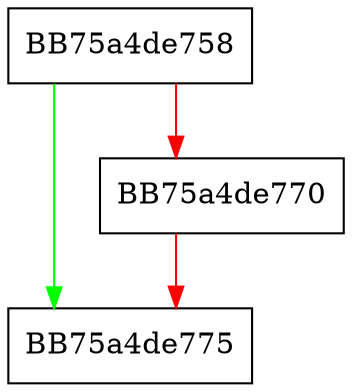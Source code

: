 digraph setChildIndex {
  node [shape="box"];
  graph [splines=ortho];
  BB75a4de758 -> BB75a4de775 [color="green"];
  BB75a4de758 -> BB75a4de770 [color="red"];
  BB75a4de770 -> BB75a4de775 [color="red"];
}